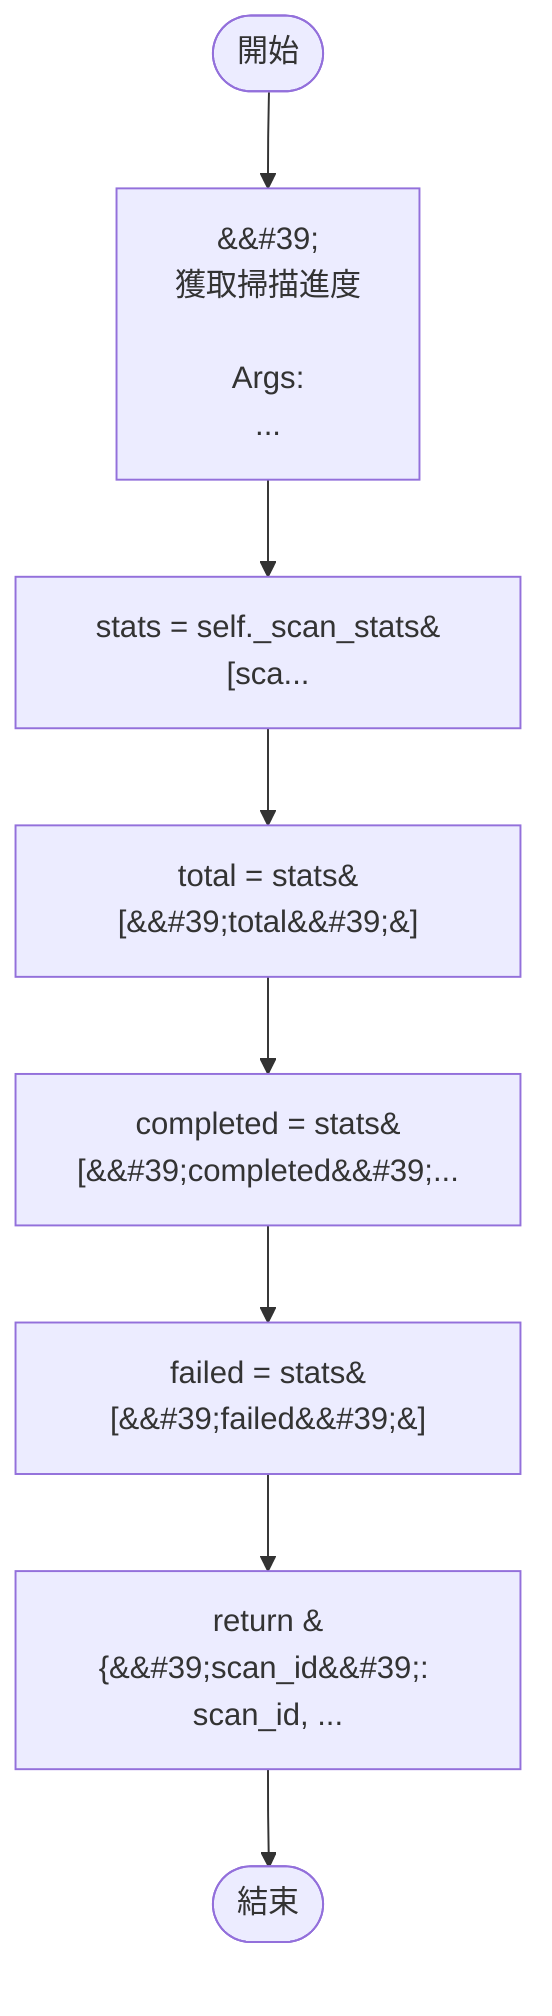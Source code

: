 flowchart TB
    n1([開始])
    n2([結束])
    n3[&amp;&#35;39;\n        獲取掃描進度\n\n        Args:\n         ...]
    n4[stats = self._scan_stats&#91;sca...]
    n5[total = stats&#91;&amp;&#35;39;total&amp;&#35;39;&#93;]
    n6[completed = stats&#91;&amp;&#35;39;completed&amp;&#35;39;...]
    n7[failed = stats&#91;&amp;&#35;39;failed&amp;&#35;39;&#93;]
    n8[return &#123;&amp;&#35;39;scan_id&amp;&#35;39;: scan_id, ...]
    n1 --> n3
    n3 --> n4
    n4 --> n5
    n5 --> n6
    n6 --> n7
    n7 --> n8
    n8 --> n2